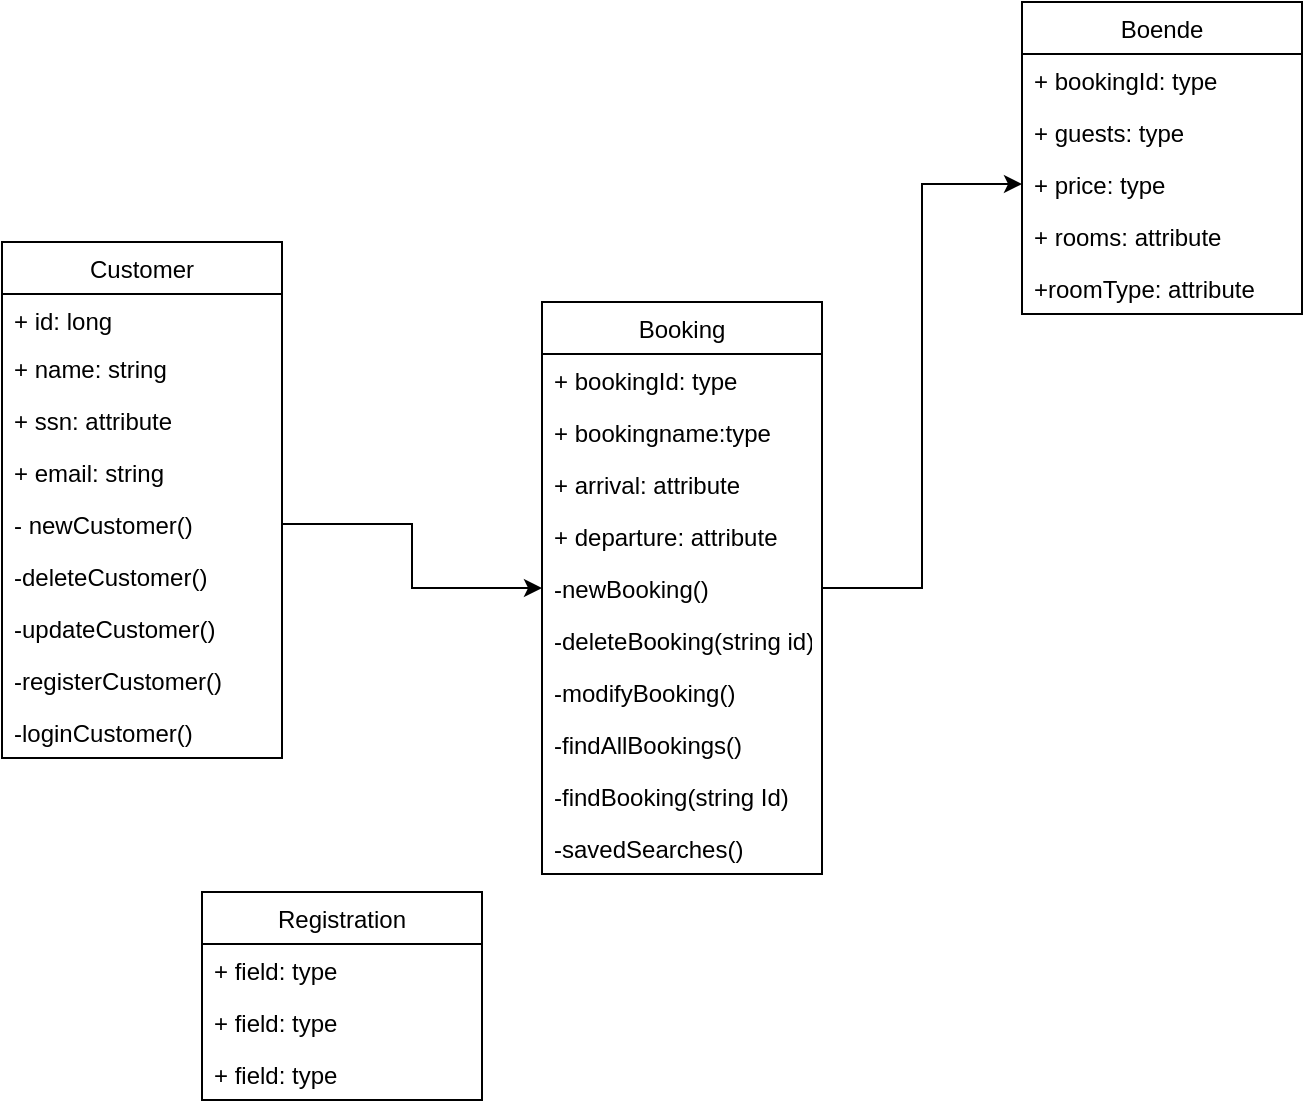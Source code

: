 <mxfile version="13.6.9" type="github"><diagram id="3_a5IUHTZTinyDImRzsD" name="Page-1"><mxGraphModel dx="946" dy="614" grid="1" gridSize="10" guides="1" tooltips="1" connect="1" arrows="1" fold="1" page="1" pageScale="1" pageWidth="827" pageHeight="1169" math="0" shadow="0"><root><mxCell id="0"/><mxCell id="1" parent="0"/><mxCell id="BZ2OlDa8oQW2szi_AIf1-7" value="Customer" style="swimlane;fontStyle=0;childLayout=stackLayout;horizontal=1;startSize=26;fillColor=none;horizontalStack=0;resizeParent=1;resizeParentMax=0;resizeLast=0;collapsible=1;marginBottom=0;" vertex="1" parent="1"><mxGeometry x="80" y="150" width="140" height="258" as="geometry"/></mxCell><mxCell id="BZ2OlDa8oQW2szi_AIf1-8" value="+ id: long" style="text;strokeColor=none;fillColor=none;align=left;verticalAlign=top;spacingLeft=4;spacingRight=4;overflow=hidden;rotatable=0;points=[[0,0.5],[1,0.5]];portConstraint=eastwest;" vertex="1" parent="BZ2OlDa8oQW2szi_AIf1-7"><mxGeometry y="26" width="140" height="24" as="geometry"/></mxCell><mxCell id="BZ2OlDa8oQW2szi_AIf1-9" value="+ name: string" style="text;strokeColor=none;fillColor=none;align=left;verticalAlign=top;spacingLeft=4;spacingRight=4;overflow=hidden;rotatable=0;points=[[0,0.5],[1,0.5]];portConstraint=eastwest;" vertex="1" parent="BZ2OlDa8oQW2szi_AIf1-7"><mxGeometry y="50" width="140" height="26" as="geometry"/></mxCell><mxCell id="BZ2OlDa8oQW2szi_AIf1-25" value="+ ssn: attribute" style="text;strokeColor=none;fillColor=none;align=left;verticalAlign=top;spacingLeft=4;spacingRight=4;overflow=hidden;rotatable=0;points=[[0,0.5],[1,0.5]];portConstraint=eastwest;" vertex="1" parent="BZ2OlDa8oQW2szi_AIf1-7"><mxGeometry y="76" width="140" height="26" as="geometry"/></mxCell><mxCell id="BZ2OlDa8oQW2szi_AIf1-11" value="+ email: string" style="text;strokeColor=none;fillColor=none;align=left;verticalAlign=top;spacingLeft=4;spacingRight=4;overflow=hidden;rotatable=0;points=[[0,0.5],[1,0.5]];portConstraint=eastwest;" vertex="1" parent="BZ2OlDa8oQW2szi_AIf1-7"><mxGeometry y="102" width="140" height="26" as="geometry"/></mxCell><mxCell id="BZ2OlDa8oQW2szi_AIf1-26" value="- newCustomer()" style="text;strokeColor=none;fillColor=none;align=left;verticalAlign=top;spacingLeft=4;spacingRight=4;overflow=hidden;rotatable=0;points=[[0,0.5],[1,0.5]];portConstraint=eastwest;" vertex="1" parent="BZ2OlDa8oQW2szi_AIf1-7"><mxGeometry y="128" width="140" height="26" as="geometry"/></mxCell><mxCell id="BZ2OlDa8oQW2szi_AIf1-27" value="-deleteCustomer()&#10;" style="text;strokeColor=none;fillColor=none;align=left;verticalAlign=top;spacingLeft=4;spacingRight=4;overflow=hidden;rotatable=0;points=[[0,0.5],[1,0.5]];portConstraint=eastwest;" vertex="1" parent="BZ2OlDa8oQW2szi_AIf1-7"><mxGeometry y="154" width="140" height="26" as="geometry"/></mxCell><mxCell id="BZ2OlDa8oQW2szi_AIf1-28" value="-updateCustomer()" style="text;strokeColor=none;fillColor=none;align=left;verticalAlign=top;spacingLeft=4;spacingRight=4;overflow=hidden;rotatable=0;points=[[0,0.5],[1,0.5]];portConstraint=eastwest;" vertex="1" parent="BZ2OlDa8oQW2szi_AIf1-7"><mxGeometry y="180" width="140" height="26" as="geometry"/></mxCell><mxCell id="BZ2OlDa8oQW2szi_AIf1-29" value="-registerCustomer()" style="text;strokeColor=none;fillColor=none;align=left;verticalAlign=top;spacingLeft=4;spacingRight=4;overflow=hidden;rotatable=0;points=[[0,0.5],[1,0.5]];portConstraint=eastwest;" vertex="1" parent="BZ2OlDa8oQW2szi_AIf1-7"><mxGeometry y="206" width="140" height="26" as="geometry"/></mxCell><mxCell id="BZ2OlDa8oQW2szi_AIf1-31" value="-loginCustomer()" style="text;strokeColor=none;fillColor=none;align=left;verticalAlign=top;spacingLeft=4;spacingRight=4;overflow=hidden;rotatable=0;points=[[0,0.5],[1,0.5]];portConstraint=eastwest;" vertex="1" parent="BZ2OlDa8oQW2szi_AIf1-7"><mxGeometry y="232" width="140" height="26" as="geometry"/></mxCell><mxCell id="BZ2OlDa8oQW2szi_AIf1-16" value="Booking" style="swimlane;fontStyle=0;childLayout=stackLayout;horizontal=1;startSize=26;fillColor=none;horizontalStack=0;resizeParent=1;resizeParentMax=0;resizeLast=0;collapsible=1;marginBottom=0;" vertex="1" parent="1"><mxGeometry x="350" y="180" width="140" height="286" as="geometry"/></mxCell><mxCell id="BZ2OlDa8oQW2szi_AIf1-17" value="+ bookingId: type" style="text;strokeColor=none;fillColor=none;align=left;verticalAlign=top;spacingLeft=4;spacingRight=4;overflow=hidden;rotatable=0;points=[[0,0.5],[1,0.5]];portConstraint=eastwest;" vertex="1" parent="BZ2OlDa8oQW2szi_AIf1-16"><mxGeometry y="26" width="140" height="26" as="geometry"/></mxCell><mxCell id="BZ2OlDa8oQW2szi_AIf1-18" value="+ bookingname:type" style="text;strokeColor=none;fillColor=none;align=left;verticalAlign=top;spacingLeft=4;spacingRight=4;overflow=hidden;rotatable=0;points=[[0,0.5],[1,0.5]];portConstraint=eastwest;" vertex="1" parent="BZ2OlDa8oQW2szi_AIf1-16"><mxGeometry y="52" width="140" height="26" as="geometry"/></mxCell><mxCell id="BZ2OlDa8oQW2szi_AIf1-32" value="+ arrival: attribute" style="text;strokeColor=none;fillColor=none;align=left;verticalAlign=top;spacingLeft=4;spacingRight=4;overflow=hidden;rotatable=0;points=[[0,0.5],[1,0.5]];portConstraint=eastwest;" vertex="1" parent="BZ2OlDa8oQW2szi_AIf1-16"><mxGeometry y="78" width="140" height="26" as="geometry"/></mxCell><mxCell id="BZ2OlDa8oQW2szi_AIf1-33" value="+ departure: attribute" style="text;strokeColor=none;fillColor=none;align=left;verticalAlign=top;spacingLeft=4;spacingRight=4;overflow=hidden;rotatable=0;points=[[0,0.5],[1,0.5]];portConstraint=eastwest;" vertex="1" parent="BZ2OlDa8oQW2szi_AIf1-16"><mxGeometry y="104" width="140" height="26" as="geometry"/></mxCell><mxCell id="BZ2OlDa8oQW2szi_AIf1-36" value="-newBooking()" style="text;strokeColor=none;fillColor=none;align=left;verticalAlign=top;spacingLeft=4;spacingRight=4;overflow=hidden;rotatable=0;points=[[0,0.5],[1,0.5]];portConstraint=eastwest;" vertex="1" parent="BZ2OlDa8oQW2szi_AIf1-16"><mxGeometry y="130" width="140" height="26" as="geometry"/></mxCell><mxCell id="BZ2OlDa8oQW2szi_AIf1-37" value="-deleteBooking(string id)" style="text;strokeColor=none;fillColor=none;align=left;verticalAlign=top;spacingLeft=4;spacingRight=4;overflow=hidden;rotatable=0;points=[[0,0.5],[1,0.5]];portConstraint=eastwest;" vertex="1" parent="BZ2OlDa8oQW2szi_AIf1-16"><mxGeometry y="156" width="140" height="26" as="geometry"/></mxCell><mxCell id="BZ2OlDa8oQW2szi_AIf1-39" value="-modifyBooking()" style="text;strokeColor=none;fillColor=none;align=left;verticalAlign=top;spacingLeft=4;spacingRight=4;overflow=hidden;rotatable=0;points=[[0,0.5],[1,0.5]];portConstraint=eastwest;" vertex="1" parent="BZ2OlDa8oQW2szi_AIf1-16"><mxGeometry y="182" width="140" height="26" as="geometry"/></mxCell><mxCell id="BZ2OlDa8oQW2szi_AIf1-51" value="-findAllBookings()" style="text;strokeColor=none;fillColor=none;align=left;verticalAlign=top;spacingLeft=4;spacingRight=4;overflow=hidden;rotatable=0;points=[[0,0.5],[1,0.5]];portConstraint=eastwest;" vertex="1" parent="BZ2OlDa8oQW2szi_AIf1-16"><mxGeometry y="208" width="140" height="26" as="geometry"/></mxCell><mxCell id="BZ2OlDa8oQW2szi_AIf1-52" value="-findBooking(string Id)" style="text;strokeColor=none;fillColor=none;align=left;verticalAlign=top;spacingLeft=4;spacingRight=4;overflow=hidden;rotatable=0;points=[[0,0.5],[1,0.5]];portConstraint=eastwest;" vertex="1" parent="BZ2OlDa8oQW2szi_AIf1-16"><mxGeometry y="234" width="140" height="26" as="geometry"/></mxCell><mxCell id="BZ2OlDa8oQW2szi_AIf1-53" value="-savedSearches()" style="text;strokeColor=none;fillColor=none;align=left;verticalAlign=top;spacingLeft=4;spacingRight=4;overflow=hidden;rotatable=0;points=[[0,0.5],[1,0.5]];portConstraint=eastwest;" vertex="1" parent="BZ2OlDa8oQW2szi_AIf1-16"><mxGeometry y="260" width="140" height="26" as="geometry"/></mxCell><mxCell id="BZ2OlDa8oQW2szi_AIf1-43" value="Registration" style="swimlane;fontStyle=0;childLayout=stackLayout;horizontal=1;startSize=26;fillColor=none;horizontalStack=0;resizeParent=1;resizeParentMax=0;resizeLast=0;collapsible=1;marginBottom=0;" vertex="1" parent="1"><mxGeometry x="180" y="475" width="140" height="104" as="geometry"/></mxCell><mxCell id="BZ2OlDa8oQW2szi_AIf1-44" value="+ field: type" style="text;strokeColor=none;fillColor=none;align=left;verticalAlign=top;spacingLeft=4;spacingRight=4;overflow=hidden;rotatable=0;points=[[0,0.5],[1,0.5]];portConstraint=eastwest;" vertex="1" parent="BZ2OlDa8oQW2szi_AIf1-43"><mxGeometry y="26" width="140" height="26" as="geometry"/></mxCell><mxCell id="BZ2OlDa8oQW2szi_AIf1-45" value="+ field: type" style="text;strokeColor=none;fillColor=none;align=left;verticalAlign=top;spacingLeft=4;spacingRight=4;overflow=hidden;rotatable=0;points=[[0,0.5],[1,0.5]];portConstraint=eastwest;" vertex="1" parent="BZ2OlDa8oQW2szi_AIf1-43"><mxGeometry y="52" width="140" height="26" as="geometry"/></mxCell><mxCell id="BZ2OlDa8oQW2szi_AIf1-46" value="+ field: type" style="text;strokeColor=none;fillColor=none;align=left;verticalAlign=top;spacingLeft=4;spacingRight=4;overflow=hidden;rotatable=0;points=[[0,0.5],[1,0.5]];portConstraint=eastwest;" vertex="1" parent="BZ2OlDa8oQW2szi_AIf1-43"><mxGeometry y="78" width="140" height="26" as="geometry"/></mxCell><mxCell id="BZ2OlDa8oQW2szi_AIf1-20" value="Boende" style="swimlane;fontStyle=0;childLayout=stackLayout;horizontal=1;startSize=26;fillColor=none;horizontalStack=0;resizeParent=1;resizeParentMax=0;resizeLast=0;collapsible=1;marginBottom=0;" vertex="1" parent="1"><mxGeometry x="590" y="30" width="140" height="156" as="geometry"/></mxCell><mxCell id="BZ2OlDa8oQW2szi_AIf1-21" value="+ bookingId: type" style="text;strokeColor=none;fillColor=none;align=left;verticalAlign=top;spacingLeft=4;spacingRight=4;overflow=hidden;rotatable=0;points=[[0,0.5],[1,0.5]];portConstraint=eastwest;" vertex="1" parent="BZ2OlDa8oQW2szi_AIf1-20"><mxGeometry y="26" width="140" height="26" as="geometry"/></mxCell><mxCell id="BZ2OlDa8oQW2szi_AIf1-22" value="+ guests: type" style="text;strokeColor=none;fillColor=none;align=left;verticalAlign=top;spacingLeft=4;spacingRight=4;overflow=hidden;rotatable=0;points=[[0,0.5],[1,0.5]];portConstraint=eastwest;" vertex="1" parent="BZ2OlDa8oQW2szi_AIf1-20"><mxGeometry y="52" width="140" height="26" as="geometry"/></mxCell><mxCell id="BZ2OlDa8oQW2szi_AIf1-23" value="+ price: type" style="text;strokeColor=none;fillColor=none;align=left;verticalAlign=top;spacingLeft=4;spacingRight=4;overflow=hidden;rotatable=0;points=[[0,0.5],[1,0.5]];portConstraint=eastwest;" vertex="1" parent="BZ2OlDa8oQW2szi_AIf1-20"><mxGeometry y="78" width="140" height="26" as="geometry"/></mxCell><mxCell id="BZ2OlDa8oQW2szi_AIf1-40" value="+ rooms: attribute" style="text;strokeColor=none;fillColor=none;align=left;verticalAlign=top;spacingLeft=4;spacingRight=4;overflow=hidden;rotatable=0;points=[[0,0.5],[1,0.5]];portConstraint=eastwest;" vertex="1" parent="BZ2OlDa8oQW2szi_AIf1-20"><mxGeometry y="104" width="140" height="26" as="geometry"/></mxCell><mxCell id="BZ2OlDa8oQW2szi_AIf1-49" value="+roomType: attribute" style="text;strokeColor=none;fillColor=none;align=left;verticalAlign=top;spacingLeft=4;spacingRight=4;overflow=hidden;rotatable=0;points=[[0,0.5],[1,0.5]];portConstraint=eastwest;" vertex="1" parent="BZ2OlDa8oQW2szi_AIf1-20"><mxGeometry y="130" width="140" height="26" as="geometry"/></mxCell><mxCell id="BZ2OlDa8oQW2szi_AIf1-54" style="edgeStyle=orthogonalEdgeStyle;rounded=0;orthogonalLoop=1;jettySize=auto;html=1;exitX=1;exitY=0.5;exitDx=0;exitDy=0;entryX=0;entryY=0.5;entryDx=0;entryDy=0;" edge="1" parent="1" source="BZ2OlDa8oQW2szi_AIf1-26" target="BZ2OlDa8oQW2szi_AIf1-36"><mxGeometry relative="1" as="geometry"/></mxCell><mxCell id="BZ2OlDa8oQW2szi_AIf1-55" style="edgeStyle=orthogonalEdgeStyle;rounded=0;orthogonalLoop=1;jettySize=auto;html=1;exitX=1;exitY=0.5;exitDx=0;exitDy=0;entryX=0;entryY=0.5;entryDx=0;entryDy=0;" edge="1" parent="1" source="BZ2OlDa8oQW2szi_AIf1-36" target="BZ2OlDa8oQW2szi_AIf1-23"><mxGeometry relative="1" as="geometry"/></mxCell></root></mxGraphModel></diagram></mxfile>